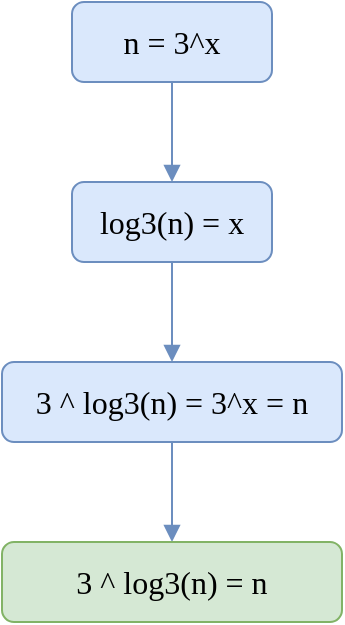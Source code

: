 <mxfile version="24.2.5" type="device">
  <diagram name="Page-1" id="Nl3nQUvoHlesdhIL3ydi">
    <mxGraphModel dx="1434" dy="835" grid="1" gridSize="10" guides="1" tooltips="1" connect="1" arrows="1" fold="1" page="1" pageScale="1" pageWidth="850" pageHeight="1100" math="0" shadow="0">
      <root>
        <mxCell id="0" />
        <mxCell id="1" parent="0" />
        <mxCell id="Hjux2uunRtQqyWCUd4-h-7" style="edgeStyle=orthogonalEdgeStyle;rounded=1;orthogonalLoop=1;jettySize=auto;html=1;shadow=0;strokeColor=#6c8ebf;strokeWidth=1;fontFamily=Ubuntu;fontSize=14;fontStyle=0;endArrow=block;endFill=1;fillColor=#dae8fc;" edge="1" parent="1" source="Hjux2uunRtQqyWCUd4-h-2" target="Hjux2uunRtQqyWCUd4-h-3">
          <mxGeometry relative="1" as="geometry" />
        </mxCell>
        <mxCell id="Hjux2uunRtQqyWCUd4-h-2" value="n = 3^x" style="rounded=1;whiteSpace=wrap;html=1;shadow=0;strokeColor=#6c8ebf;strokeWidth=1;fontFamily=Ubuntu;fontSize=16;fontStyle=0;fillColor=#dae8fc;" vertex="1" parent="1">
          <mxGeometry x="280" y="220" width="100" height="40" as="geometry" />
        </mxCell>
        <mxCell id="Hjux2uunRtQqyWCUd4-h-6" style="edgeStyle=orthogonalEdgeStyle;rounded=1;orthogonalLoop=1;jettySize=auto;html=1;shadow=0;strokeColor=#6c8ebf;strokeWidth=1;fontFamily=Ubuntu;fontSize=14;fontStyle=0;endArrow=block;endFill=1;fillColor=#dae8fc;" edge="1" parent="1" source="Hjux2uunRtQqyWCUd4-h-3" target="Hjux2uunRtQqyWCUd4-h-4">
          <mxGeometry relative="1" as="geometry" />
        </mxCell>
        <mxCell id="Hjux2uunRtQqyWCUd4-h-3" value="log3(n) = x" style="rounded=1;whiteSpace=wrap;html=1;shadow=0;strokeColor=#6c8ebf;strokeWidth=1;fontFamily=Ubuntu;fontSize=16;fontStyle=0;fillColor=#dae8fc;" vertex="1" parent="1">
          <mxGeometry x="280" y="310" width="100" height="40" as="geometry" />
        </mxCell>
        <mxCell id="Hjux2uunRtQqyWCUd4-h-8" style="edgeStyle=orthogonalEdgeStyle;rounded=1;orthogonalLoop=1;jettySize=auto;html=1;entryX=0.5;entryY=0;entryDx=0;entryDy=0;shadow=0;strokeColor=#6c8ebf;strokeWidth=1;fontFamily=Ubuntu;fontSize=14;fontStyle=0;endArrow=block;endFill=1;fillColor=#dae8fc;" edge="1" parent="1" source="Hjux2uunRtQqyWCUd4-h-4" target="Hjux2uunRtQqyWCUd4-h-5">
          <mxGeometry relative="1" as="geometry" />
        </mxCell>
        <mxCell id="Hjux2uunRtQqyWCUd4-h-4" value="3 ^ log3(n) = 3^x = n" style="rounded=1;whiteSpace=wrap;html=1;shadow=0;strokeColor=#6c8ebf;strokeWidth=1;fontFamily=Ubuntu;fontSize=16;fontStyle=0;fillColor=#dae8fc;" vertex="1" parent="1">
          <mxGeometry x="245" y="400" width="170" height="40" as="geometry" />
        </mxCell>
        <mxCell id="Hjux2uunRtQqyWCUd4-h-5" value="3 ^ log3(n) = n" style="rounded=1;whiteSpace=wrap;html=1;shadow=0;strokeColor=#82b366;strokeWidth=1;fontFamily=Ubuntu;fontSize=16;fontStyle=0;fillColor=#d5e8d4;" vertex="1" parent="1">
          <mxGeometry x="245" y="490" width="170" height="40" as="geometry" />
        </mxCell>
      </root>
    </mxGraphModel>
  </diagram>
</mxfile>
